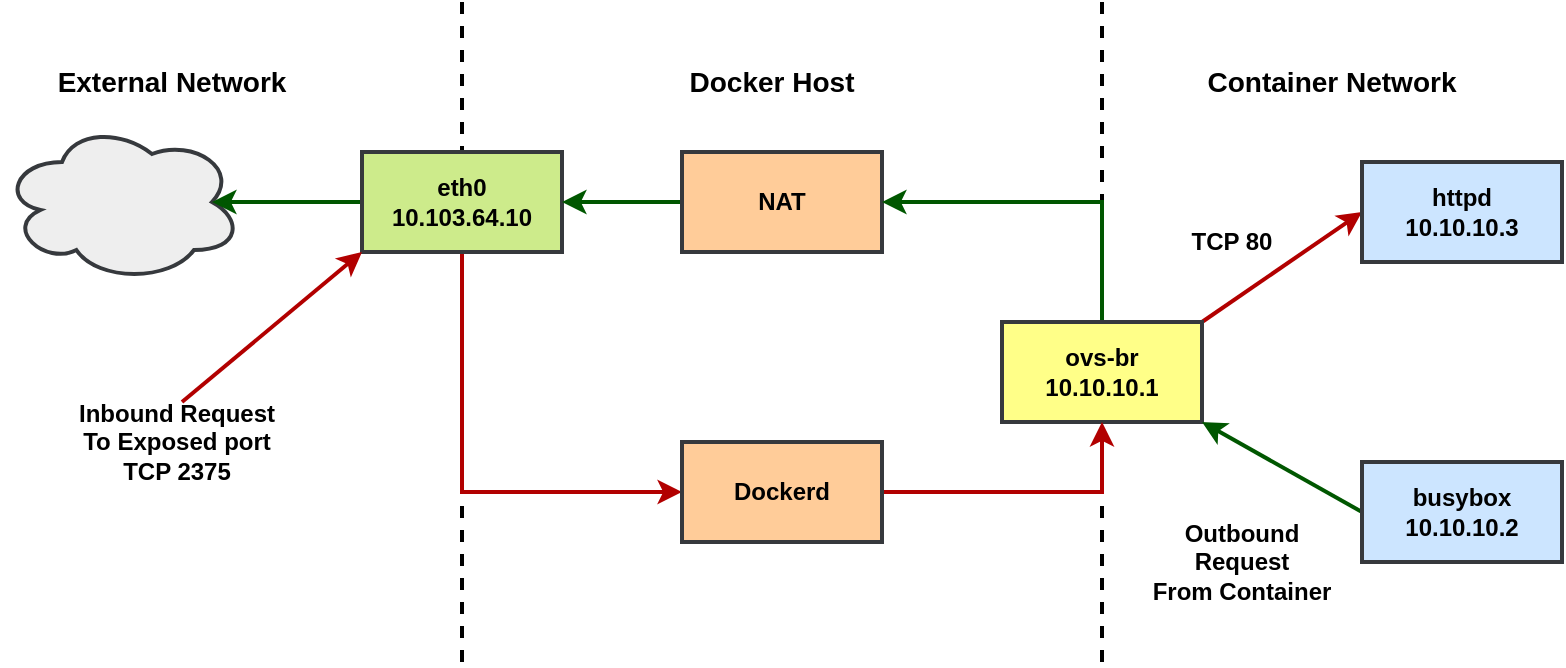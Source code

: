<mxfile version="14.9.4" type="github">
  <diagram id="WOc8-0ZmtCyFVTAdaP82" name="Page-1">
    <mxGraphModel dx="1038" dy="490" grid="1" gridSize="10" guides="1" tooltips="1" connect="1" arrows="1" fold="1" page="1" pageScale="1" pageWidth="827" pageHeight="1169" math="0" shadow="0">
      <root>
        <mxCell id="0" />
        <mxCell id="1" parent="0" />
        <mxCell id="oB6KeCiJw_ydNk8i-R4C-1" value="" style="ellipse;shape=cloud;whiteSpace=wrap;html=1;strokeWidth=2;fillColor=#eeeeee;strokeColor=#36393d;" vertex="1" parent="1">
          <mxGeometry x="10" y="70" width="120" height="80" as="geometry" />
        </mxCell>
        <mxCell id="oB6KeCiJw_ydNk8i-R4C-2" value="" style="endArrow=none;dashed=1;html=1;strokeWidth=2;" edge="1" parent="1">
          <mxGeometry width="50" height="50" relative="1" as="geometry">
            <mxPoint x="240" y="340" as="sourcePoint" />
            <mxPoint x="240" y="10" as="targetPoint" />
          </mxGeometry>
        </mxCell>
        <mxCell id="oB6KeCiJw_ydNk8i-R4C-3" style="edgeStyle=orthogonalEdgeStyle;rounded=0;orthogonalLoop=1;jettySize=auto;html=1;exitX=0;exitY=0.5;exitDx=0;exitDy=0;entryX=0.875;entryY=0.5;entryDx=0;entryDy=0;entryPerimeter=0;strokeWidth=2;fillColor=#008a00;strokeColor=#005700;" edge="1" parent="1" source="oB6KeCiJw_ydNk8i-R4C-4" target="oB6KeCiJw_ydNk8i-R4C-1">
          <mxGeometry relative="1" as="geometry" />
        </mxCell>
        <mxCell id="oB6KeCiJw_ydNk8i-R4C-19" style="edgeStyle=orthogonalEdgeStyle;rounded=0;orthogonalLoop=1;jettySize=auto;html=1;exitX=0.5;exitY=1;exitDx=0;exitDy=0;entryX=0;entryY=0.5;entryDx=0;entryDy=0;strokeWidth=2;fillColor=#e51400;strokeColor=#B20000;" edge="1" parent="1" source="oB6KeCiJw_ydNk8i-R4C-4" target="oB6KeCiJw_ydNk8i-R4C-18">
          <mxGeometry relative="1" as="geometry" />
        </mxCell>
        <mxCell id="oB6KeCiJw_ydNk8i-R4C-4" value="&lt;b&gt;eth0&lt;br&gt;10.103.64.10&lt;/b&gt;" style="rounded=0;whiteSpace=wrap;html=1;strokeWidth=2;fillColor=#cdeb8b;strokeColor=#36393d;" vertex="1" parent="1">
          <mxGeometry x="190" y="85" width="100" height="50" as="geometry" />
        </mxCell>
        <mxCell id="oB6KeCiJw_ydNk8i-R4C-5" style="edgeStyle=orthogonalEdgeStyle;rounded=0;orthogonalLoop=1;jettySize=auto;html=1;exitX=0;exitY=0.5;exitDx=0;exitDy=0;entryX=1;entryY=0.5;entryDx=0;entryDy=0;strokeWidth=2;fillColor=#008a00;strokeColor=#005700;" edge="1" parent="1" source="oB6KeCiJw_ydNk8i-R4C-6" target="oB6KeCiJw_ydNk8i-R4C-4">
          <mxGeometry relative="1" as="geometry" />
        </mxCell>
        <mxCell id="oB6KeCiJw_ydNk8i-R4C-6" value="&lt;b&gt;NAT&lt;/b&gt;" style="rounded=0;whiteSpace=wrap;html=1;strokeWidth=2;fillColor=#ffcc99;strokeColor=#36393d;" vertex="1" parent="1">
          <mxGeometry x="350" y="85" width="100" height="50" as="geometry" />
        </mxCell>
        <mxCell id="oB6KeCiJw_ydNk8i-R4C-7" value="" style="endArrow=none;dashed=1;html=1;strokeWidth=2;" edge="1" parent="1">
          <mxGeometry width="50" height="50" relative="1" as="geometry">
            <mxPoint x="560" y="340" as="sourcePoint" />
            <mxPoint x="560" y="10" as="targetPoint" />
          </mxGeometry>
        </mxCell>
        <mxCell id="oB6KeCiJw_ydNk8i-R4C-8" style="edgeStyle=orthogonalEdgeStyle;rounded=0;orthogonalLoop=1;jettySize=auto;html=1;exitX=0.5;exitY=0;exitDx=0;exitDy=0;entryX=1;entryY=0.5;entryDx=0;entryDy=0;strokeWidth=2;fillColor=#008a00;strokeColor=#005700;" edge="1" parent="1" source="oB6KeCiJw_ydNk8i-R4C-9" target="oB6KeCiJw_ydNk8i-R4C-6">
          <mxGeometry relative="1" as="geometry" />
        </mxCell>
        <mxCell id="oB6KeCiJw_ydNk8i-R4C-23" style="rounded=0;orthogonalLoop=1;jettySize=auto;html=1;exitX=1;exitY=0;exitDx=0;exitDy=0;entryX=0;entryY=0.5;entryDx=0;entryDy=0;strokeWidth=2;fillColor=#e51400;strokeColor=#B20000;" edge="1" parent="1" source="oB6KeCiJw_ydNk8i-R4C-9" target="oB6KeCiJw_ydNk8i-R4C-21">
          <mxGeometry relative="1" as="geometry" />
        </mxCell>
        <mxCell id="oB6KeCiJw_ydNk8i-R4C-9" value="&lt;b&gt;ovs-br&lt;br&gt;10.10.10.1&lt;/b&gt;" style="rounded=0;whiteSpace=wrap;html=1;strokeWidth=2;fillColor=#ffff88;strokeColor=#36393d;" vertex="1" parent="1">
          <mxGeometry x="510" y="170" width="100" height="50" as="geometry" />
        </mxCell>
        <mxCell id="oB6KeCiJw_ydNk8i-R4C-10" style="rounded=0;orthogonalLoop=1;jettySize=auto;html=1;exitX=0;exitY=0.5;exitDx=0;exitDy=0;entryX=1;entryY=1;entryDx=0;entryDy=0;strokeWidth=2;fillColor=#008a00;strokeColor=#005700;" edge="1" parent="1" source="oB6KeCiJw_ydNk8i-R4C-11" target="oB6KeCiJw_ydNk8i-R4C-9">
          <mxGeometry relative="1" as="geometry" />
        </mxCell>
        <mxCell id="oB6KeCiJw_ydNk8i-R4C-11" value="&lt;b&gt;busybox&lt;br&gt;10.10.10.2&lt;/b&gt;" style="rounded=0;whiteSpace=wrap;html=1;strokeWidth=2;fillColor=#cce5ff;strokeColor=#36393d;" vertex="1" parent="1">
          <mxGeometry x="690" y="240" width="100" height="50" as="geometry" />
        </mxCell>
        <mxCell id="oB6KeCiJw_ydNk8i-R4C-12" value="&lt;b&gt;Outbound&lt;br&gt;Request&lt;br&gt;From Container&lt;/b&gt;" style="text;html=1;strokeColor=none;fillColor=none;align=center;verticalAlign=middle;whiteSpace=wrap;rounded=0;" vertex="1" parent="1">
          <mxGeometry x="580" y="280" width="100" height="20" as="geometry" />
        </mxCell>
        <mxCell id="oB6KeCiJw_ydNk8i-R4C-13" value="&lt;b&gt;&lt;font style=&quot;font-size: 14px&quot;&gt;Docker Host&lt;/font&gt;&lt;/b&gt;" style="text;html=1;strokeColor=none;fillColor=none;align=center;verticalAlign=middle;whiteSpace=wrap;rounded=0;" vertex="1" parent="1">
          <mxGeometry x="350" y="40" width="90" height="20" as="geometry" />
        </mxCell>
        <mxCell id="oB6KeCiJw_ydNk8i-R4C-14" value="&lt;b&gt;&lt;font style=&quot;font-size: 14px&quot;&gt;Container Network&lt;/font&gt;&lt;/b&gt;" style="text;html=1;strokeColor=none;fillColor=none;align=center;verticalAlign=middle;whiteSpace=wrap;rounded=0;" vertex="1" parent="1">
          <mxGeometry x="600" y="40" width="150" height="20" as="geometry" />
        </mxCell>
        <mxCell id="oB6KeCiJw_ydNk8i-R4C-15" value="&lt;b&gt;&lt;font style=&quot;font-size: 14px&quot;&gt;External Network&lt;/font&gt;&lt;/b&gt;" style="text;html=1;strokeColor=none;fillColor=none;align=center;verticalAlign=middle;whiteSpace=wrap;rounded=0;" vertex="1" parent="1">
          <mxGeometry x="30" y="40" width="130" height="20" as="geometry" />
        </mxCell>
        <mxCell id="oB6KeCiJw_ydNk8i-R4C-17" style="rounded=0;orthogonalLoop=1;jettySize=auto;html=1;entryX=0;entryY=1;entryDx=0;entryDy=0;strokeWidth=2;fillColor=#e51400;strokeColor=#B20000;" edge="1" parent="1" target="oB6KeCiJw_ydNk8i-R4C-4">
          <mxGeometry relative="1" as="geometry">
            <mxPoint x="100" y="210" as="sourcePoint" />
          </mxGeometry>
        </mxCell>
        <mxCell id="oB6KeCiJw_ydNk8i-R4C-16" value="&lt;b&gt;Inbound Request&lt;br&gt;To Exposed port &lt;br&gt;TCP 2375&lt;/b&gt;" style="text;html=1;strokeColor=none;fillColor=none;align=center;verticalAlign=middle;whiteSpace=wrap;rounded=0;" vertex="1" parent="1">
          <mxGeometry x="30" y="220" width="135" height="20" as="geometry" />
        </mxCell>
        <mxCell id="oB6KeCiJw_ydNk8i-R4C-20" style="edgeStyle=orthogonalEdgeStyle;rounded=0;orthogonalLoop=1;jettySize=auto;html=1;exitX=1;exitY=0.5;exitDx=0;exitDy=0;entryX=0.5;entryY=1;entryDx=0;entryDy=0;strokeWidth=2;fillColor=#e51400;strokeColor=#B20000;" edge="1" parent="1" source="oB6KeCiJw_ydNk8i-R4C-18" target="oB6KeCiJw_ydNk8i-R4C-9">
          <mxGeometry relative="1" as="geometry" />
        </mxCell>
        <mxCell id="oB6KeCiJw_ydNk8i-R4C-18" value="&lt;b&gt;Dockerd&lt;/b&gt;" style="rounded=0;whiteSpace=wrap;html=1;strokeWidth=2;fillColor=#ffcc99;strokeColor=#36393d;" vertex="1" parent="1">
          <mxGeometry x="350" y="230" width="100" height="50" as="geometry" />
        </mxCell>
        <mxCell id="oB6KeCiJw_ydNk8i-R4C-21" value="&lt;b&gt;httpd&lt;br&gt;10.10.10.3&lt;/b&gt;" style="rounded=0;whiteSpace=wrap;html=1;strokeWidth=2;fillColor=#cce5ff;strokeColor=#36393d;" vertex="1" parent="1">
          <mxGeometry x="690" y="90" width="100" height="50" as="geometry" />
        </mxCell>
        <mxCell id="oB6KeCiJw_ydNk8i-R4C-24" value="&lt;b&gt;TCP 80&lt;/b&gt;" style="text;html=1;strokeColor=none;fillColor=none;align=center;verticalAlign=middle;whiteSpace=wrap;rounded=0;" vertex="1" parent="1">
          <mxGeometry x="600" y="120" width="50" height="20" as="geometry" />
        </mxCell>
      </root>
    </mxGraphModel>
  </diagram>
</mxfile>
